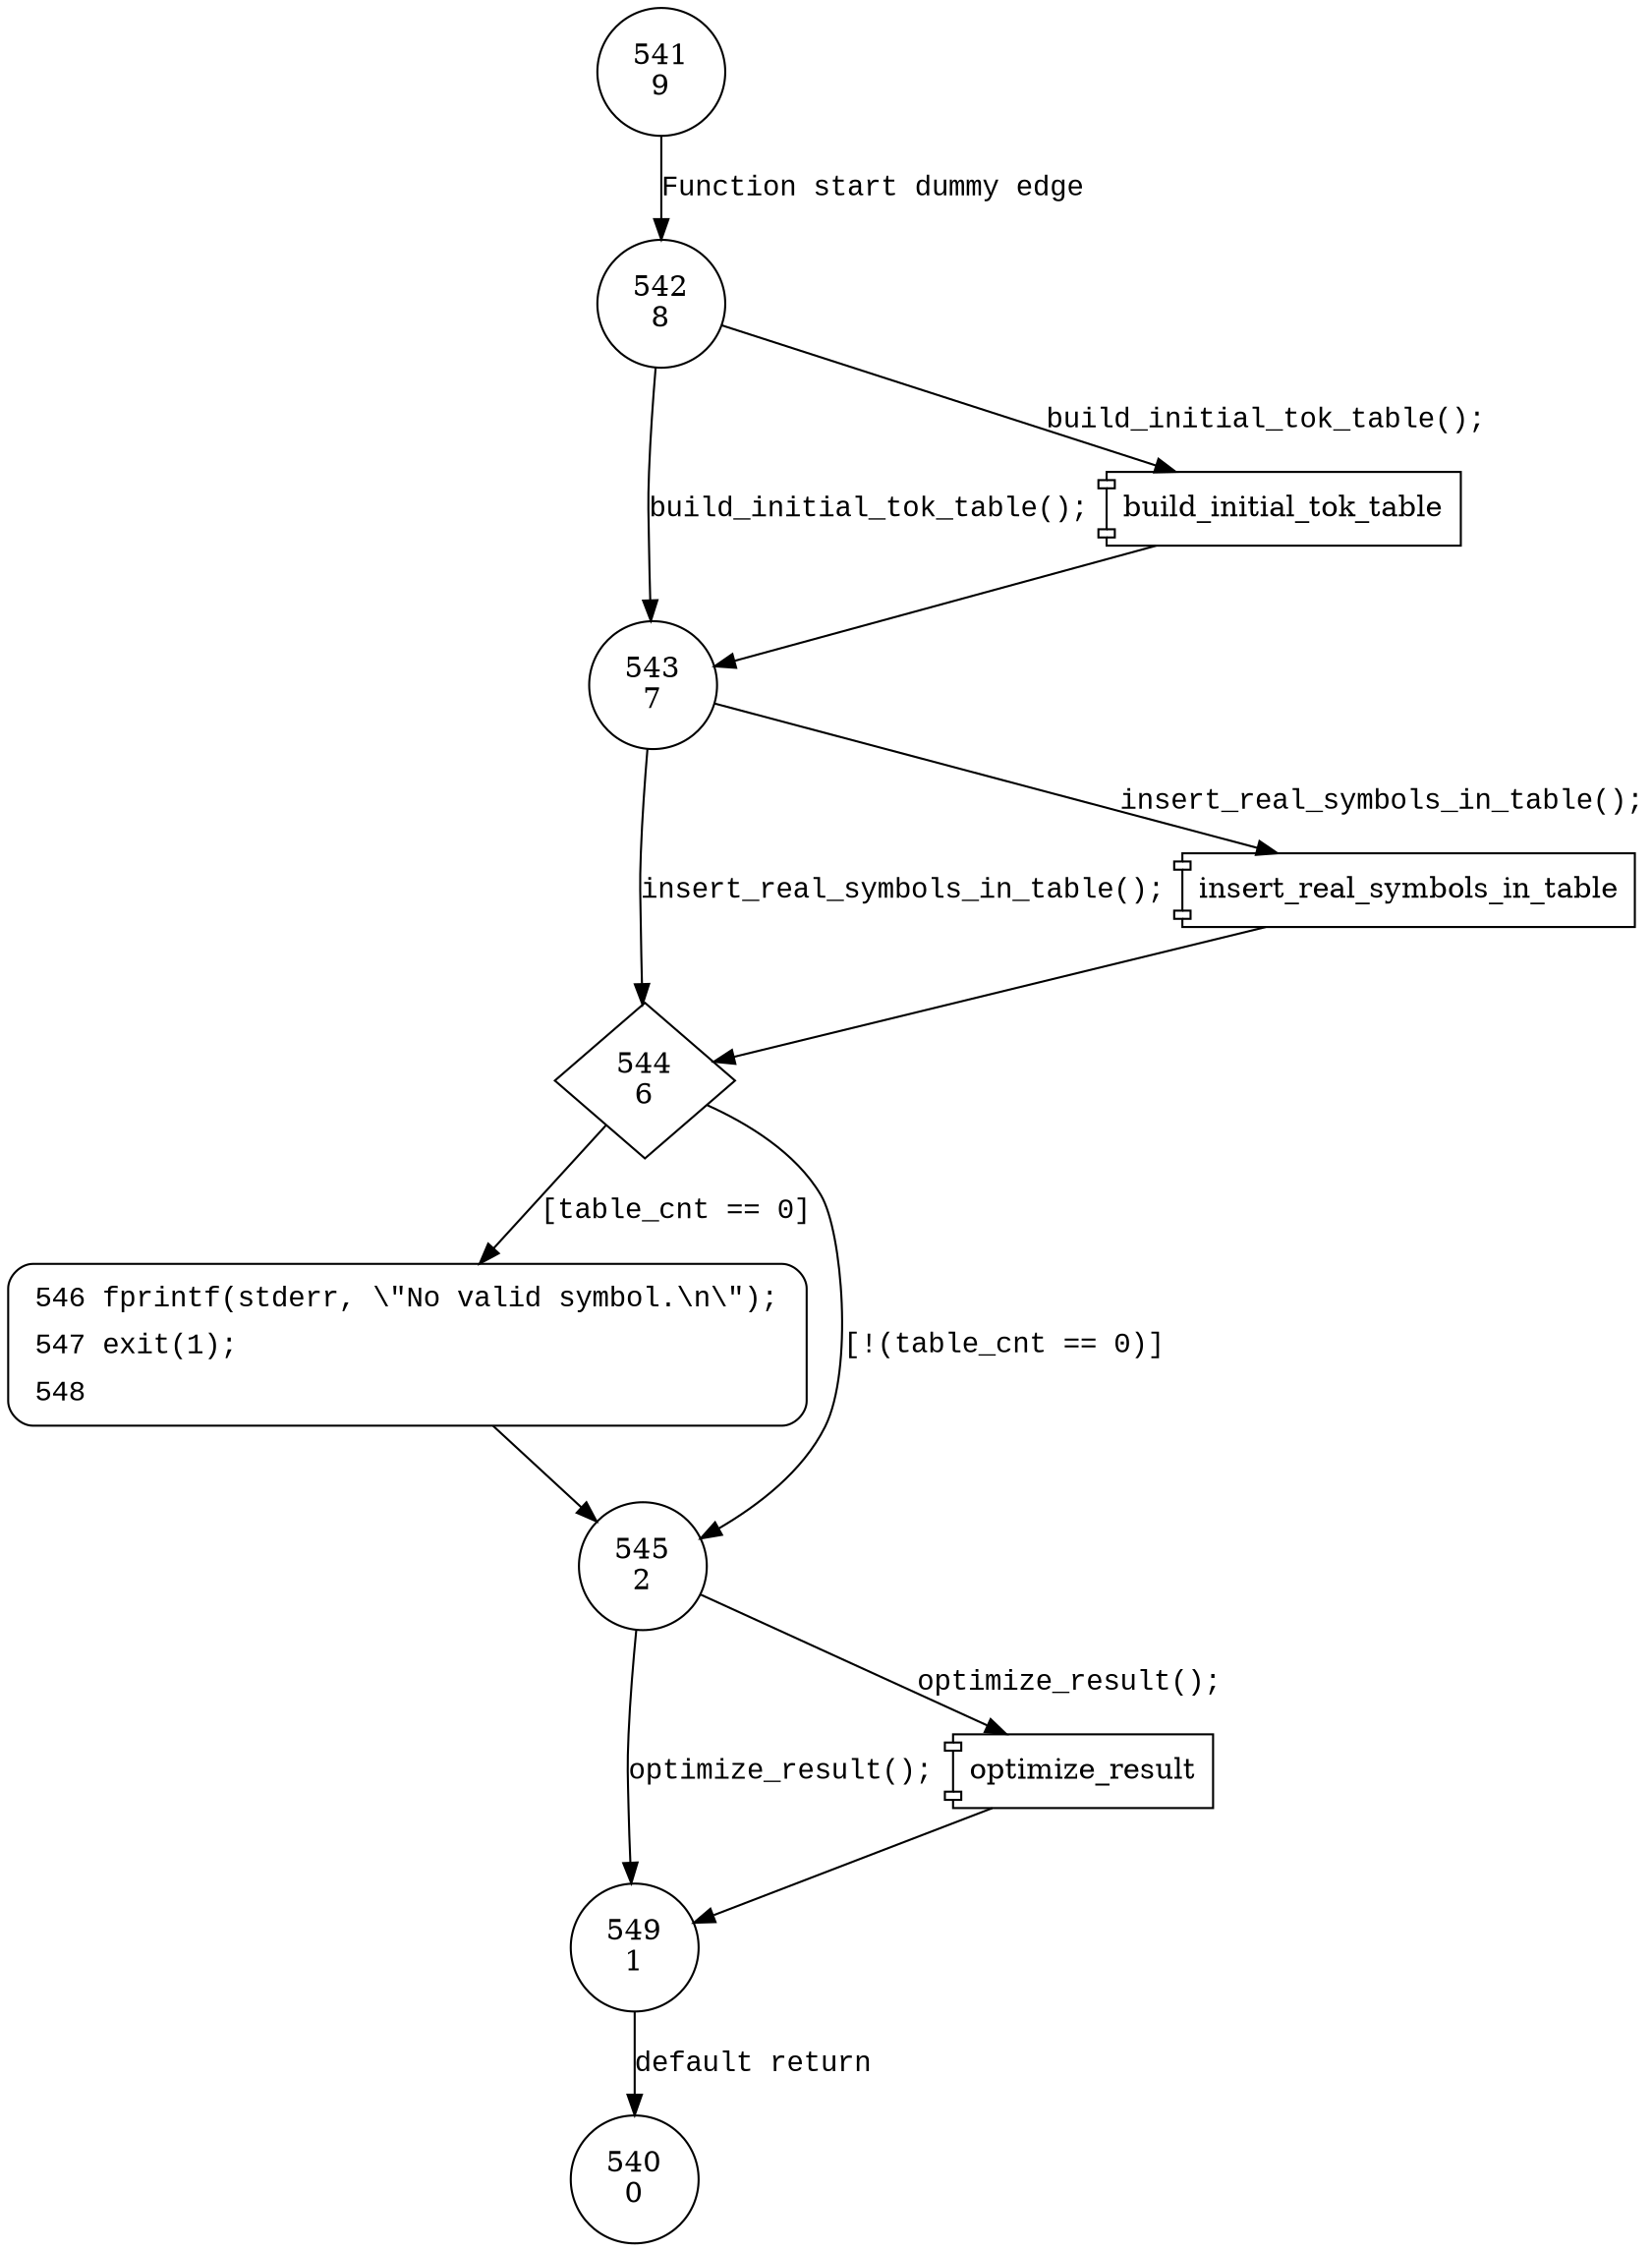 digraph optimize_token_table {
541 [shape="circle" label="541\n9"]
542 [shape="circle" label="542\n8"]
543 [shape="circle" label="543\n7"]
544 [shape="diamond" label="544\n6"]
546 [shape="circle" label="546\n5"]
545 [shape="circle" label="545\n2"]
549 [shape="circle" label="549\n1"]
540 [shape="circle" label="540\n0"]
546 [style="filled,bold" penwidth="1" fillcolor="white" fontname="Courier New" shape="Mrecord" label=<<table border="0" cellborder="0" cellpadding="3" bgcolor="white"><tr><td align="right">546</td><td align="left">fprintf(stderr, \"No valid symbol.\n\");</td></tr><tr><td align="right">547</td><td align="left">exit(1);</td></tr><tr><td align="right">548</td><td align="left"></td></tr></table>>]
546 -> 545[label=""]
541 -> 542 [label="Function start dummy edge" fontname="Courier New"]
100022 [shape="component" label="build_initial_tok_table"]
542 -> 100022 [label="build_initial_tok_table();" fontname="Courier New"]
100022 -> 543 [label="" fontname="Courier New"]
542 -> 543 [label="build_initial_tok_table();" fontname="Courier New"]
100023 [shape="component" label="insert_real_symbols_in_table"]
543 -> 100023 [label="insert_real_symbols_in_table();" fontname="Courier New"]
100023 -> 544 [label="" fontname="Courier New"]
543 -> 544 [label="insert_real_symbols_in_table();" fontname="Courier New"]
544 -> 546 [label="[table_cnt == 0]" fontname="Courier New"]
544 -> 545 [label="[!(table_cnt == 0)]" fontname="Courier New"]
100024 [shape="component" label="optimize_result"]
545 -> 100024 [label="optimize_result();" fontname="Courier New"]
100024 -> 549 [label="" fontname="Courier New"]
545 -> 549 [label="optimize_result();" fontname="Courier New"]
549 -> 540 [label="default return" fontname="Courier New"]
}